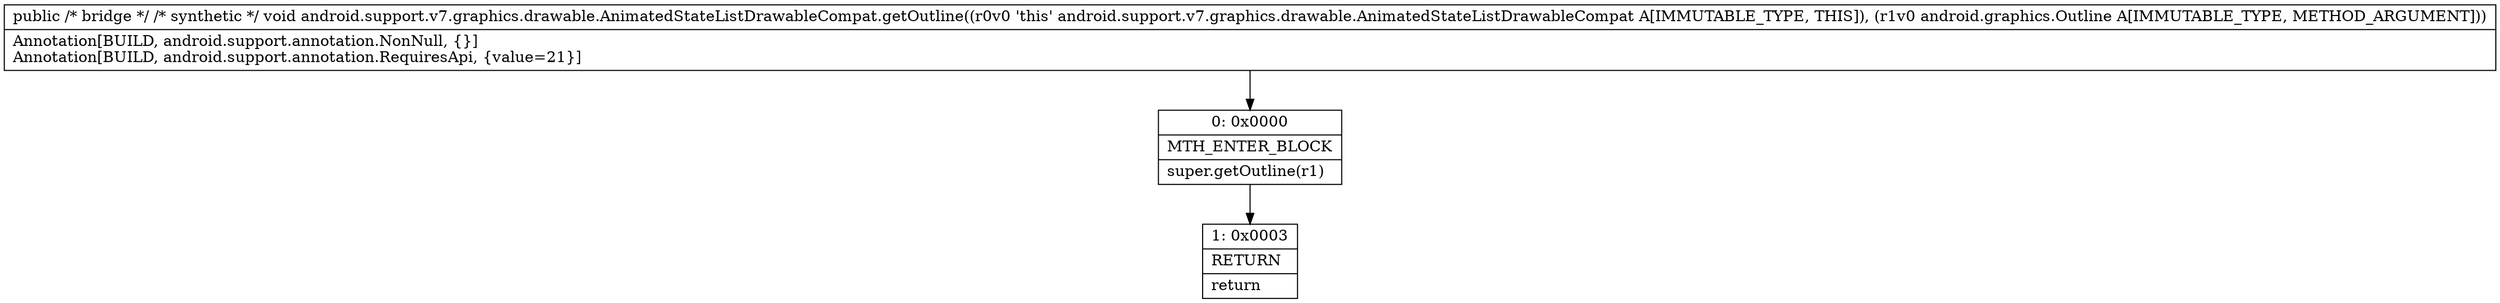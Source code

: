 digraph "CFG forandroid.support.v7.graphics.drawable.AnimatedStateListDrawableCompat.getOutline(Landroid\/graphics\/Outline;)V" {
Node_0 [shape=record,label="{0\:\ 0x0000|MTH_ENTER_BLOCK\l|super.getOutline(r1)\l}"];
Node_1 [shape=record,label="{1\:\ 0x0003|RETURN\l|return\l}"];
MethodNode[shape=record,label="{public \/* bridge *\/ \/* synthetic *\/ void android.support.v7.graphics.drawable.AnimatedStateListDrawableCompat.getOutline((r0v0 'this' android.support.v7.graphics.drawable.AnimatedStateListDrawableCompat A[IMMUTABLE_TYPE, THIS]), (r1v0 android.graphics.Outline A[IMMUTABLE_TYPE, METHOD_ARGUMENT]))  | Annotation[BUILD, android.support.annotation.NonNull, \{\}]\lAnnotation[BUILD, android.support.annotation.RequiresApi, \{value=21\}]\l}"];
MethodNode -> Node_0;
Node_0 -> Node_1;
}

